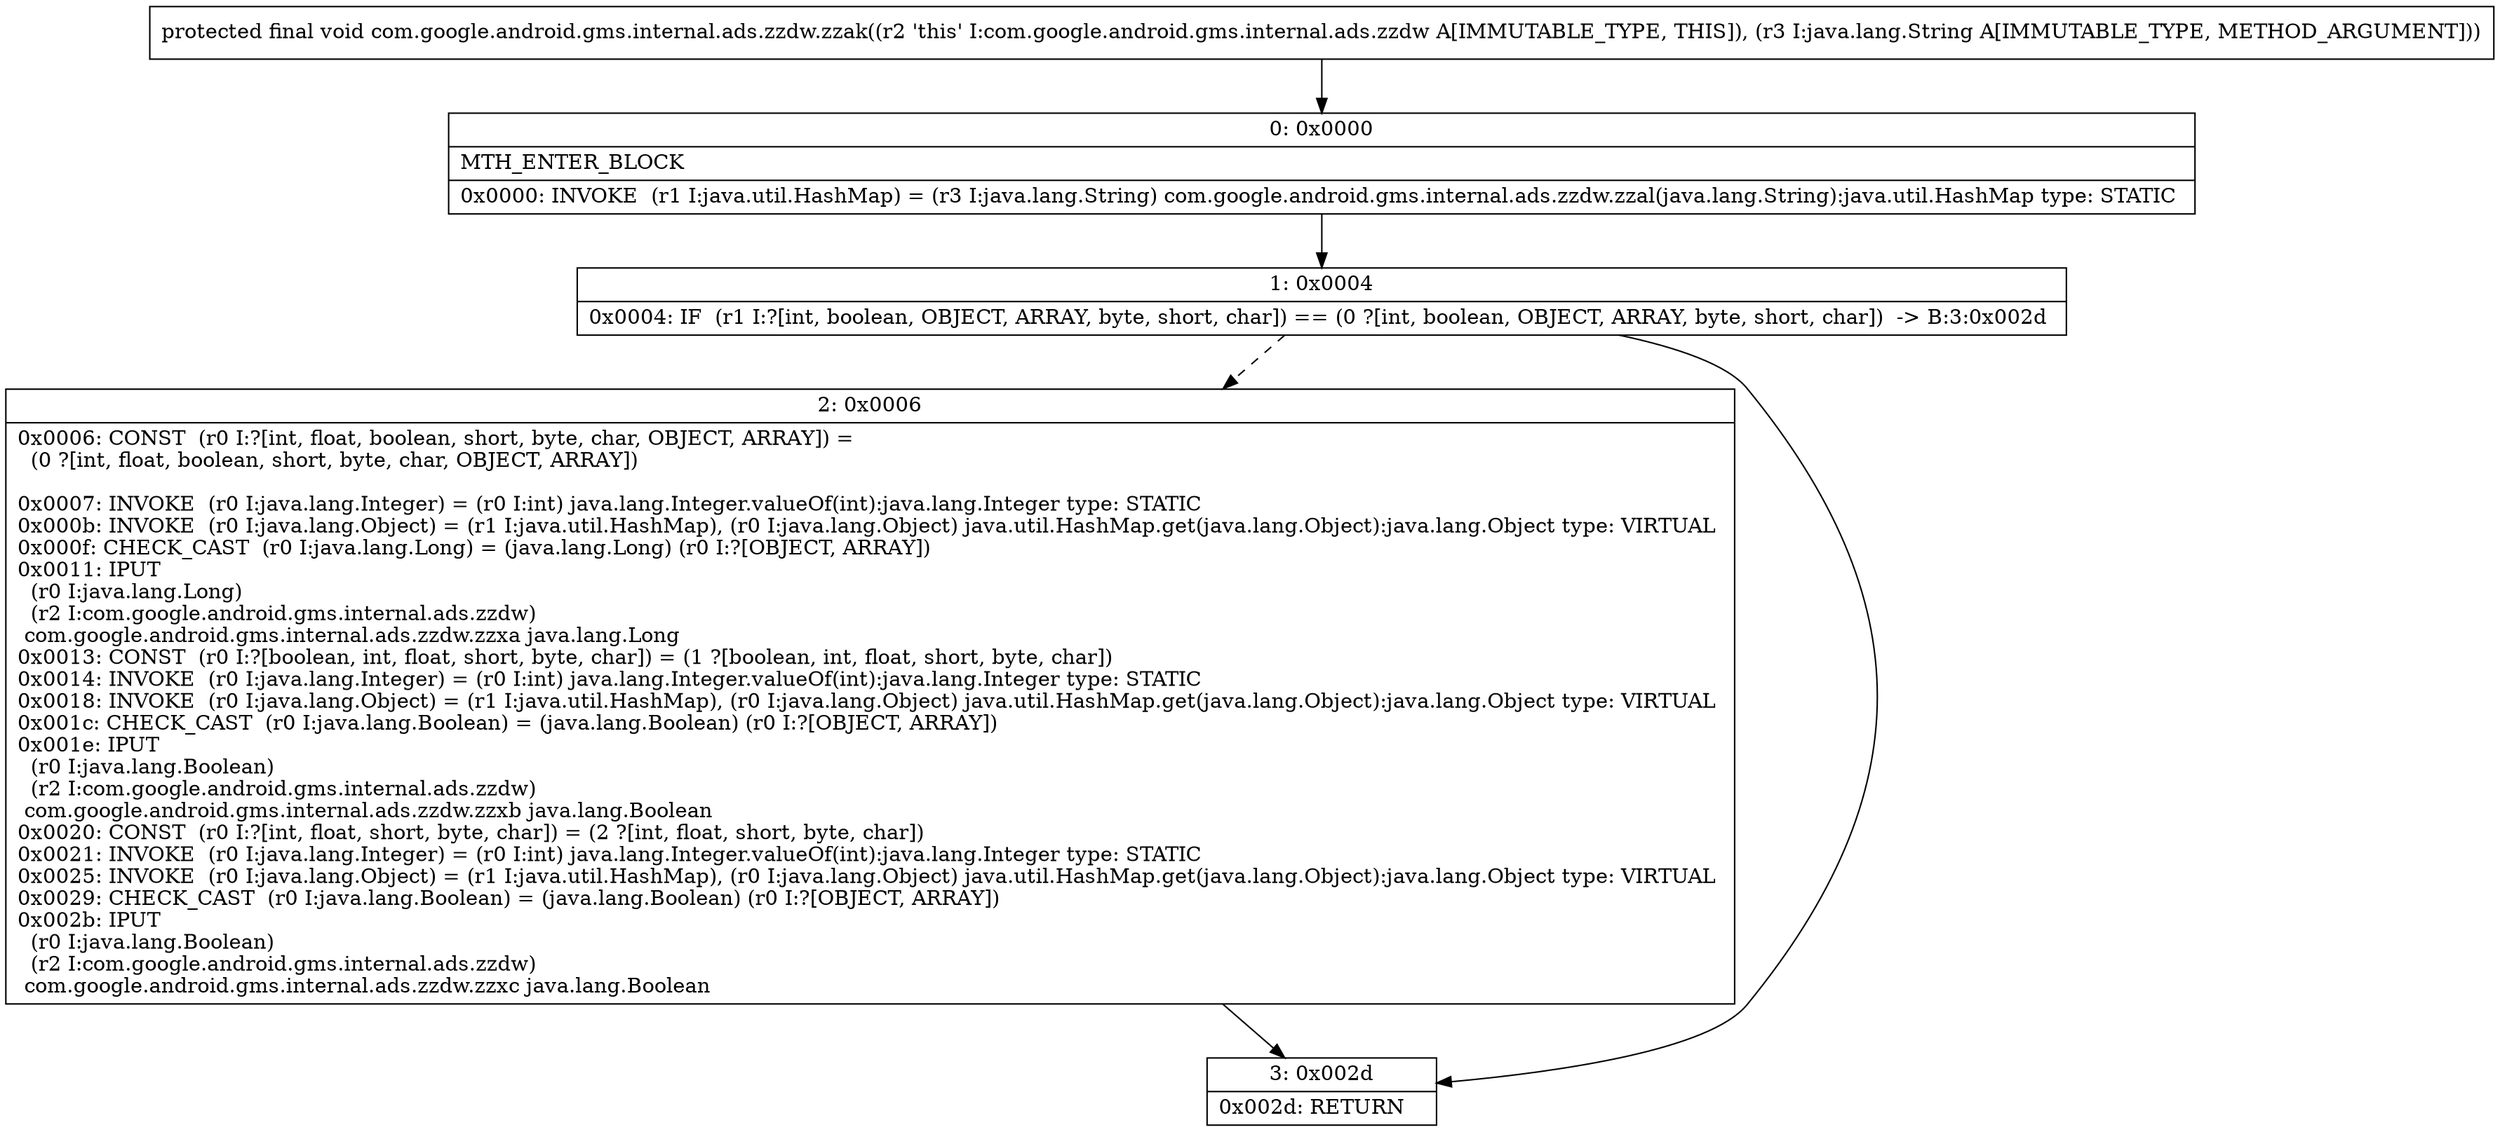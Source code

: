 digraph "CFG forcom.google.android.gms.internal.ads.zzdw.zzak(Ljava\/lang\/String;)V" {
Node_0 [shape=record,label="{0\:\ 0x0000|MTH_ENTER_BLOCK\l|0x0000: INVOKE  (r1 I:java.util.HashMap) = (r3 I:java.lang.String) com.google.android.gms.internal.ads.zzdw.zzal(java.lang.String):java.util.HashMap type: STATIC \l}"];
Node_1 [shape=record,label="{1\:\ 0x0004|0x0004: IF  (r1 I:?[int, boolean, OBJECT, ARRAY, byte, short, char]) == (0 ?[int, boolean, OBJECT, ARRAY, byte, short, char])  \-\> B:3:0x002d \l}"];
Node_2 [shape=record,label="{2\:\ 0x0006|0x0006: CONST  (r0 I:?[int, float, boolean, short, byte, char, OBJECT, ARRAY]) = \l  (0 ?[int, float, boolean, short, byte, char, OBJECT, ARRAY])\l \l0x0007: INVOKE  (r0 I:java.lang.Integer) = (r0 I:int) java.lang.Integer.valueOf(int):java.lang.Integer type: STATIC \l0x000b: INVOKE  (r0 I:java.lang.Object) = (r1 I:java.util.HashMap), (r0 I:java.lang.Object) java.util.HashMap.get(java.lang.Object):java.lang.Object type: VIRTUAL \l0x000f: CHECK_CAST  (r0 I:java.lang.Long) = (java.lang.Long) (r0 I:?[OBJECT, ARRAY]) \l0x0011: IPUT  \l  (r0 I:java.lang.Long)\l  (r2 I:com.google.android.gms.internal.ads.zzdw)\l com.google.android.gms.internal.ads.zzdw.zzxa java.lang.Long \l0x0013: CONST  (r0 I:?[boolean, int, float, short, byte, char]) = (1 ?[boolean, int, float, short, byte, char]) \l0x0014: INVOKE  (r0 I:java.lang.Integer) = (r0 I:int) java.lang.Integer.valueOf(int):java.lang.Integer type: STATIC \l0x0018: INVOKE  (r0 I:java.lang.Object) = (r1 I:java.util.HashMap), (r0 I:java.lang.Object) java.util.HashMap.get(java.lang.Object):java.lang.Object type: VIRTUAL \l0x001c: CHECK_CAST  (r0 I:java.lang.Boolean) = (java.lang.Boolean) (r0 I:?[OBJECT, ARRAY]) \l0x001e: IPUT  \l  (r0 I:java.lang.Boolean)\l  (r2 I:com.google.android.gms.internal.ads.zzdw)\l com.google.android.gms.internal.ads.zzdw.zzxb java.lang.Boolean \l0x0020: CONST  (r0 I:?[int, float, short, byte, char]) = (2 ?[int, float, short, byte, char]) \l0x0021: INVOKE  (r0 I:java.lang.Integer) = (r0 I:int) java.lang.Integer.valueOf(int):java.lang.Integer type: STATIC \l0x0025: INVOKE  (r0 I:java.lang.Object) = (r1 I:java.util.HashMap), (r0 I:java.lang.Object) java.util.HashMap.get(java.lang.Object):java.lang.Object type: VIRTUAL \l0x0029: CHECK_CAST  (r0 I:java.lang.Boolean) = (java.lang.Boolean) (r0 I:?[OBJECT, ARRAY]) \l0x002b: IPUT  \l  (r0 I:java.lang.Boolean)\l  (r2 I:com.google.android.gms.internal.ads.zzdw)\l com.google.android.gms.internal.ads.zzdw.zzxc java.lang.Boolean \l}"];
Node_3 [shape=record,label="{3\:\ 0x002d|0x002d: RETURN   \l}"];
MethodNode[shape=record,label="{protected final void com.google.android.gms.internal.ads.zzdw.zzak((r2 'this' I:com.google.android.gms.internal.ads.zzdw A[IMMUTABLE_TYPE, THIS]), (r3 I:java.lang.String A[IMMUTABLE_TYPE, METHOD_ARGUMENT])) }"];
MethodNode -> Node_0;
Node_0 -> Node_1;
Node_1 -> Node_2[style=dashed];
Node_1 -> Node_3;
Node_2 -> Node_3;
}

